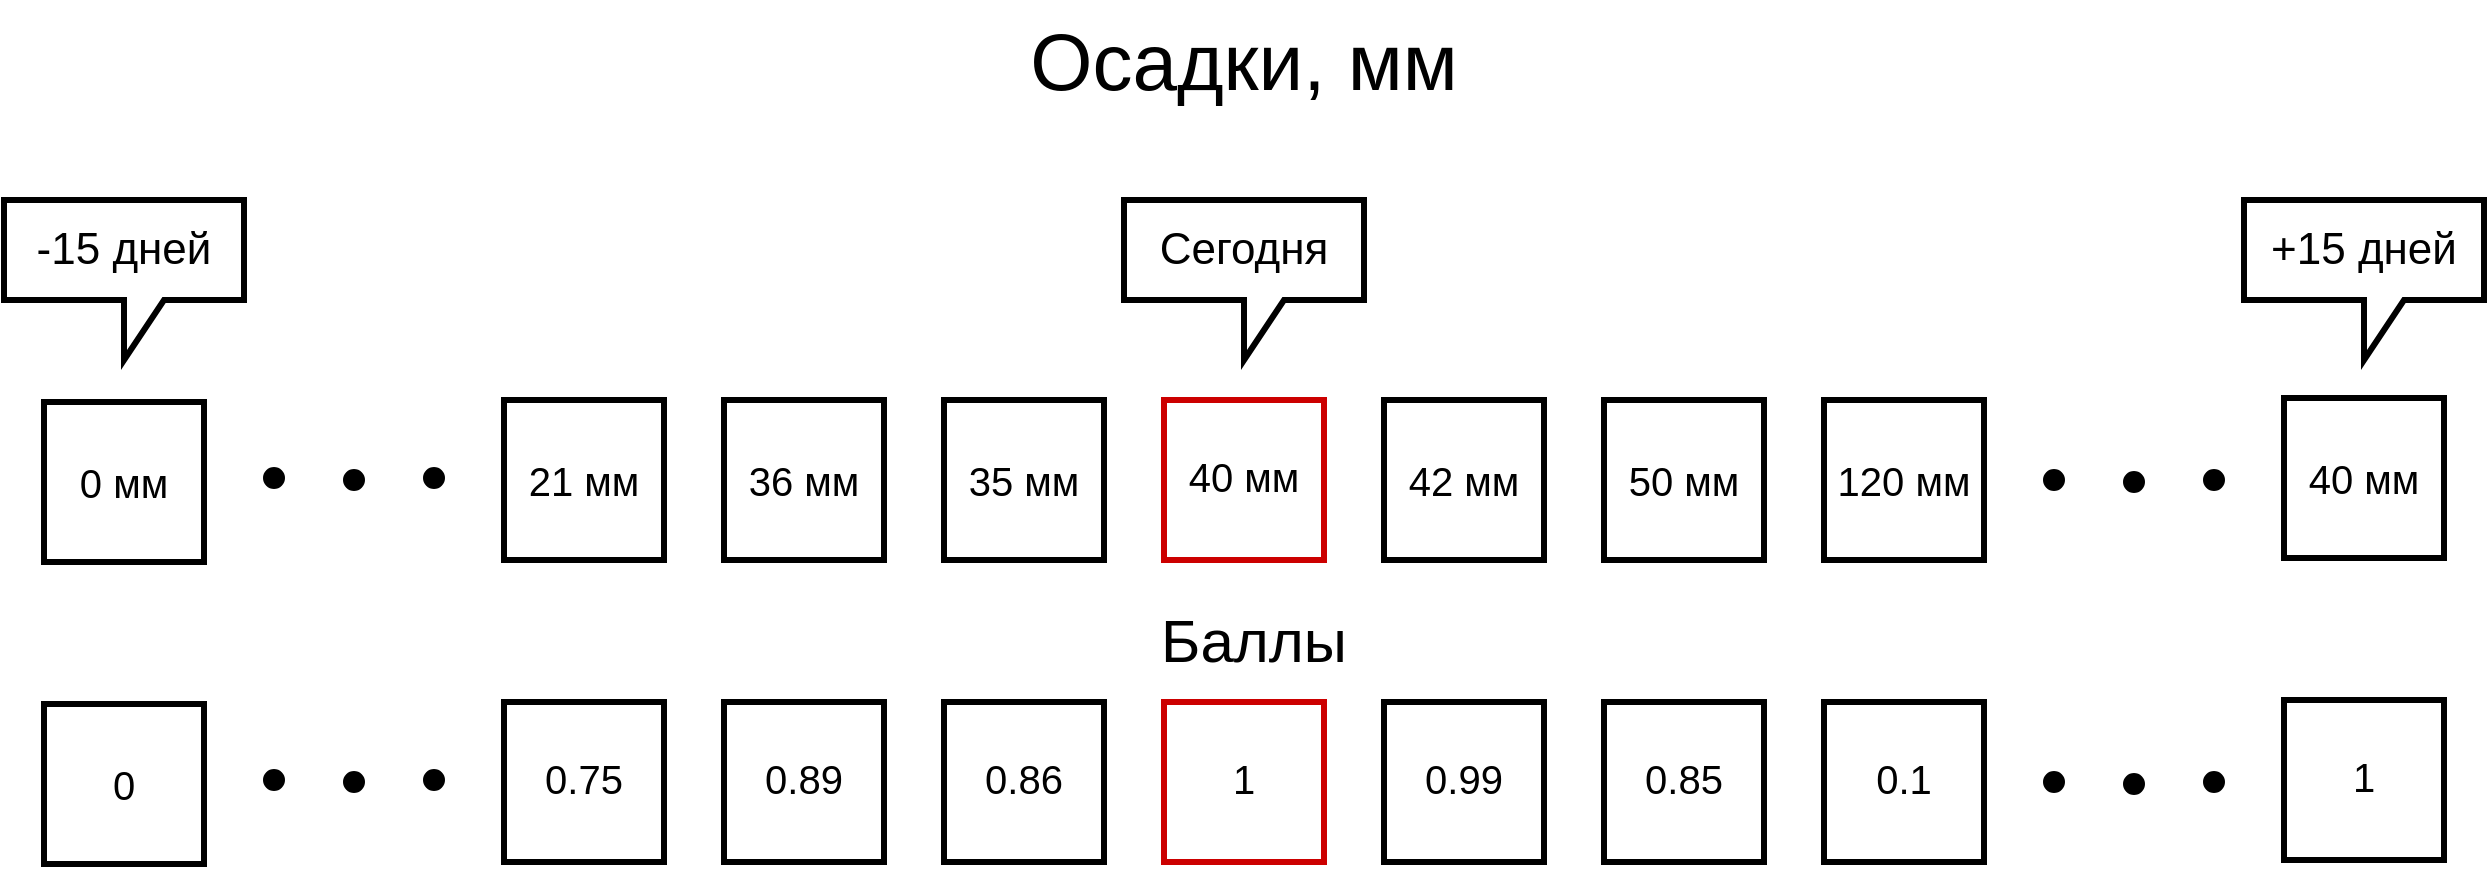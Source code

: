 <mxfile version="13.9.9" type="device"><diagram id="JpeFvUpDoGe1sKQ363_S" name="Page-1"><mxGraphModel dx="2591" dy="822" grid="1" gridSize="10" guides="1" tooltips="1" connect="1" arrows="1" fold="1" page="1" pageScale="1" pageWidth="1169" pageHeight="827" math="0" shadow="0"><root><mxCell id="0"/><mxCell id="1" parent="0"/><mxCell id="OmU8oXcarP5FJOLqygCf-1" value="&lt;sup&gt;&lt;span style=&quot;font-size: 20px&quot;&gt;40 мм&lt;/span&gt;&lt;br&gt;&lt;/sup&gt;" style="whiteSpace=wrap;html=1;aspect=fixed;strokeWidth=3;strokeColor=#CC0000;" parent="1" vertex="1"><mxGeometry x="540" y="380" width="80" height="80" as="geometry"/></mxCell><mxCell id="OmU8oXcarP5FJOLqygCf-2" value="&lt;span style=&quot;font-size: 20px&quot;&gt;42 мм&lt;/span&gt;&lt;sup&gt;&lt;br&gt;&lt;/sup&gt;" style="whiteSpace=wrap;html=1;aspect=fixed;strokeWidth=3;" parent="1" vertex="1"><mxGeometry x="650" y="380" width="80" height="80" as="geometry"/></mxCell><mxCell id="OmU8oXcarP5FJOLqygCf-3" value="&lt;span style=&quot;font-size: 20px&quot;&gt;50 мм&lt;/span&gt;&lt;sup&gt;&lt;br&gt;&lt;/sup&gt;" style="whiteSpace=wrap;html=1;aspect=fixed;strokeWidth=3;" parent="1" vertex="1"><mxGeometry x="760" y="380" width="80" height="80" as="geometry"/></mxCell><mxCell id="OmU8oXcarP5FJOLqygCf-4" value="&lt;span style=&quot;font-size: 20px&quot;&gt;120 мм&lt;/span&gt;&lt;sup&gt;&lt;br&gt;&lt;/sup&gt;" style="whiteSpace=wrap;html=1;aspect=fixed;strokeWidth=3;" parent="1" vertex="1"><mxGeometry x="870" y="380" width="80" height="80" as="geometry"/></mxCell><mxCell id="OmU8oXcarP5FJOLqygCf-5" value="&lt;span style=&quot;font-size: 20px&quot;&gt;21 мм&lt;/span&gt;&lt;sup&gt;&lt;br&gt;&lt;/sup&gt;" style="whiteSpace=wrap;html=1;aspect=fixed;strokeWidth=3;" parent="1" vertex="1"><mxGeometry x="210" y="380" width="80" height="80" as="geometry"/></mxCell><mxCell id="OmU8oXcarP5FJOLqygCf-6" value="&lt;span style=&quot;font-size: 20px&quot;&gt;36 мм&lt;/span&gt;&lt;sup&gt;&lt;br&gt;&lt;/sup&gt;" style="whiteSpace=wrap;html=1;aspect=fixed;strokeWidth=3;" parent="1" vertex="1"><mxGeometry x="320" y="380" width="80" height="80" as="geometry"/></mxCell><mxCell id="OmU8oXcarP5FJOLqygCf-7" value="&lt;span style=&quot;font-size: 20px&quot;&gt;35 мм&lt;/span&gt;&lt;sup&gt;&lt;br&gt;&lt;/sup&gt;" style="whiteSpace=wrap;html=1;aspect=fixed;strokeWidth=3;" parent="1" vertex="1"><mxGeometry x="430" y="380" width="80" height="80" as="geometry"/></mxCell><mxCell id="OmU8oXcarP5FJOLqygCf-8" value="&lt;font style=&quot;font-size: 22px&quot;&gt;Сегодня&lt;/font&gt;" style="shape=callout;whiteSpace=wrap;html=1;perimeter=calloutPerimeter;strokeWidth=3;" parent="1" vertex="1"><mxGeometry x="520" y="280" width="120" height="80" as="geometry"/></mxCell><mxCell id="OmU8oXcarP5FJOLqygCf-9" value="" style="shape=ellipse;html=1;fillColor=#000000;strokeWidth=1;" parent="1" vertex="1"><mxGeometry x="170" y="414" width="10" height="10" as="geometry"/></mxCell><mxCell id="OmU8oXcarP5FJOLqygCf-10" value="" style="shape=ellipse;html=1;fillColor=#000000;strokeWidth=1;" parent="1" vertex="1"><mxGeometry x="130" y="415" width="10" height="10" as="geometry"/></mxCell><mxCell id="OmU8oXcarP5FJOLqygCf-11" value="" style="shape=ellipse;html=1;fillColor=#000000;strokeWidth=1;" parent="1" vertex="1"><mxGeometry x="90" y="414" width="10" height="10" as="geometry"/></mxCell><mxCell id="OmU8oXcarP5FJOLqygCf-12" value="" style="shape=ellipse;html=1;fillColor=#000000;strokeWidth=1;" parent="1" vertex="1"><mxGeometry x="1060" y="415" width="10" height="10" as="geometry"/></mxCell><mxCell id="OmU8oXcarP5FJOLqygCf-13" value="" style="shape=ellipse;html=1;fillColor=#000000;strokeWidth=1;" parent="1" vertex="1"><mxGeometry x="1020" y="416" width="10" height="10" as="geometry"/></mxCell><mxCell id="OmU8oXcarP5FJOLqygCf-14" value="" style="shape=ellipse;html=1;fillColor=#000000;strokeWidth=1;" parent="1" vertex="1"><mxGeometry x="980" y="415" width="10" height="10" as="geometry"/></mxCell><mxCell id="OmU8oXcarP5FJOLqygCf-15" value="&lt;span style=&quot;font-size: 20px&quot;&gt;0 мм&lt;/span&gt;&lt;sup&gt;&lt;br&gt;&lt;/sup&gt;" style="whiteSpace=wrap;html=1;aspect=fixed;strokeWidth=3;" parent="1" vertex="1"><mxGeometry x="-20" y="381" width="80" height="80" as="geometry"/></mxCell><mxCell id="OmU8oXcarP5FJOLqygCf-16" value="&lt;span style=&quot;font-size: 20px&quot;&gt;40 мм&lt;/span&gt;&lt;sup&gt;&lt;br&gt;&lt;/sup&gt;" style="whiteSpace=wrap;html=1;aspect=fixed;strokeWidth=3;" parent="1" vertex="1"><mxGeometry x="1100" y="379" width="80" height="80" as="geometry"/></mxCell><mxCell id="OmU8oXcarP5FJOLqygCf-17" value="&lt;font style=&quot;font-size: 22px&quot;&gt;-15 дней&lt;/font&gt;" style="shape=callout;whiteSpace=wrap;html=1;perimeter=calloutPerimeter;strokeWidth=3;" parent="1" vertex="1"><mxGeometry x="-40" y="280" width="120" height="80" as="geometry"/></mxCell><mxCell id="OmU8oXcarP5FJOLqygCf-18" value="&lt;font style=&quot;font-size: 22px&quot;&gt;+15 дней&lt;/font&gt;" style="shape=callout;whiteSpace=wrap;html=1;perimeter=calloutPerimeter;strokeWidth=3;" parent="1" vertex="1"><mxGeometry x="1080" y="280" width="120" height="80" as="geometry"/></mxCell><mxCell id="OmU8oXcarP5FJOLqygCf-19" value="&lt;sup&gt;&lt;span style=&quot;font-size: 20px&quot;&gt;1&lt;/span&gt;&lt;br&gt;&lt;/sup&gt;" style="whiteSpace=wrap;html=1;aspect=fixed;strokeWidth=3;strokeColor=#CC0000;" parent="1" vertex="1"><mxGeometry x="540" y="531" width="80" height="80" as="geometry"/></mxCell><mxCell id="OmU8oXcarP5FJOLqygCf-20" value="&lt;sup&gt;&lt;span style=&quot;font-size: 20px&quot;&gt;0.99&lt;/span&gt;&lt;br&gt;&lt;/sup&gt;" style="whiteSpace=wrap;html=1;aspect=fixed;strokeWidth=3;" parent="1" vertex="1"><mxGeometry x="650" y="531" width="80" height="80" as="geometry"/></mxCell><mxCell id="OmU8oXcarP5FJOLqygCf-21" value="&lt;sup&gt;&lt;span style=&quot;font-size: 20px&quot;&gt;0.85&lt;/span&gt;&lt;br&gt;&lt;/sup&gt;" style="whiteSpace=wrap;html=1;aspect=fixed;strokeWidth=3;" parent="1" vertex="1"><mxGeometry x="760" y="531" width="80" height="80" as="geometry"/></mxCell><mxCell id="OmU8oXcarP5FJOLqygCf-22" value="&lt;sup&gt;&lt;span style=&quot;font-size: 20px&quot;&gt;0.1&lt;/span&gt;&lt;br&gt;&lt;/sup&gt;" style="whiteSpace=wrap;html=1;aspect=fixed;strokeWidth=3;" parent="1" vertex="1"><mxGeometry x="870" y="531" width="80" height="80" as="geometry"/></mxCell><mxCell id="OmU8oXcarP5FJOLqygCf-23" value="&lt;sup&gt;&lt;span style=&quot;font-size: 20px&quot;&gt;0.75&lt;/span&gt;&lt;br&gt;&lt;/sup&gt;" style="whiteSpace=wrap;html=1;aspect=fixed;strokeWidth=3;" parent="1" vertex="1"><mxGeometry x="210" y="531" width="80" height="80" as="geometry"/></mxCell><mxCell id="OmU8oXcarP5FJOLqygCf-24" value="&lt;sup&gt;&lt;span style=&quot;font-size: 20px&quot;&gt;0.89&lt;/span&gt;&lt;br&gt;&lt;/sup&gt;" style="whiteSpace=wrap;html=1;aspect=fixed;strokeWidth=3;" parent="1" vertex="1"><mxGeometry x="320" y="531" width="80" height="80" as="geometry"/></mxCell><mxCell id="OmU8oXcarP5FJOLqygCf-25" value="&lt;sup&gt;&lt;span style=&quot;font-size: 20px&quot;&gt;0.86&lt;/span&gt;&lt;br&gt;&lt;/sup&gt;" style="whiteSpace=wrap;html=1;aspect=fixed;strokeWidth=3;" parent="1" vertex="1"><mxGeometry x="430" y="531" width="80" height="80" as="geometry"/></mxCell><mxCell id="OmU8oXcarP5FJOLqygCf-27" value="" style="shape=ellipse;html=1;fillColor=#000000;strokeWidth=1;" parent="1" vertex="1"><mxGeometry x="170" y="565" width="10" height="10" as="geometry"/></mxCell><mxCell id="OmU8oXcarP5FJOLqygCf-28" value="" style="shape=ellipse;html=1;fillColor=#000000;strokeWidth=1;" parent="1" vertex="1"><mxGeometry x="130" y="566" width="10" height="10" as="geometry"/></mxCell><mxCell id="OmU8oXcarP5FJOLqygCf-29" value="" style="shape=ellipse;html=1;fillColor=#000000;strokeWidth=1;" parent="1" vertex="1"><mxGeometry x="90" y="565" width="10" height="10" as="geometry"/></mxCell><mxCell id="OmU8oXcarP5FJOLqygCf-30" value="" style="shape=ellipse;html=1;fillColor=#000000;strokeWidth=1;" parent="1" vertex="1"><mxGeometry x="1060" y="566" width="10" height="10" as="geometry"/></mxCell><mxCell id="OmU8oXcarP5FJOLqygCf-31" value="" style="shape=ellipse;html=1;fillColor=#000000;strokeWidth=1;" parent="1" vertex="1"><mxGeometry x="1020" y="567" width="10" height="10" as="geometry"/></mxCell><mxCell id="OmU8oXcarP5FJOLqygCf-32" value="" style="shape=ellipse;html=1;fillColor=#000000;strokeWidth=1;" parent="1" vertex="1"><mxGeometry x="980" y="566" width="10" height="10" as="geometry"/></mxCell><mxCell id="OmU8oXcarP5FJOLqygCf-33" value="&lt;font style=&quot;font-size: 20px&quot;&gt;0&lt;/font&gt;&lt;sup&gt;&lt;br&gt;&lt;/sup&gt;" style="whiteSpace=wrap;html=1;aspect=fixed;strokeWidth=3;" parent="1" vertex="1"><mxGeometry x="-20" y="532" width="80" height="80" as="geometry"/></mxCell><mxCell id="OmU8oXcarP5FJOLqygCf-34" value="&lt;sup&gt;&lt;span style=&quot;font-size: 20px&quot;&gt;1&lt;/span&gt;&lt;br&gt;&lt;/sup&gt;" style="whiteSpace=wrap;html=1;aspect=fixed;strokeWidth=3;" parent="1" vertex="1"><mxGeometry x="1100" y="530" width="80" height="80" as="geometry"/></mxCell><mxCell id="OmU8oXcarP5FJOLqygCf-37" value="&lt;span style=&quot;font-size: 40px&quot;&gt;Осадки, мм&lt;/span&gt;" style="text;html=1;strokeColor=none;fillColor=none;align=center;verticalAlign=middle;whiteSpace=wrap;rounded=0;" parent="1" vertex="1"><mxGeometry x="435" y="180" width="290" height="60" as="geometry"/></mxCell><mxCell id="OmU8oXcarP5FJOLqygCf-40" value="&lt;font style=&quot;font-size: 30px&quot;&gt;Баллы&lt;/font&gt;" style="text;html=1;strokeColor=none;fillColor=none;align=center;verticalAlign=middle;whiteSpace=wrap;rounded=0;" parent="1" vertex="1"><mxGeometry x="440" y="470" width="290" height="60" as="geometry"/></mxCell></root></mxGraphModel></diagram></mxfile>